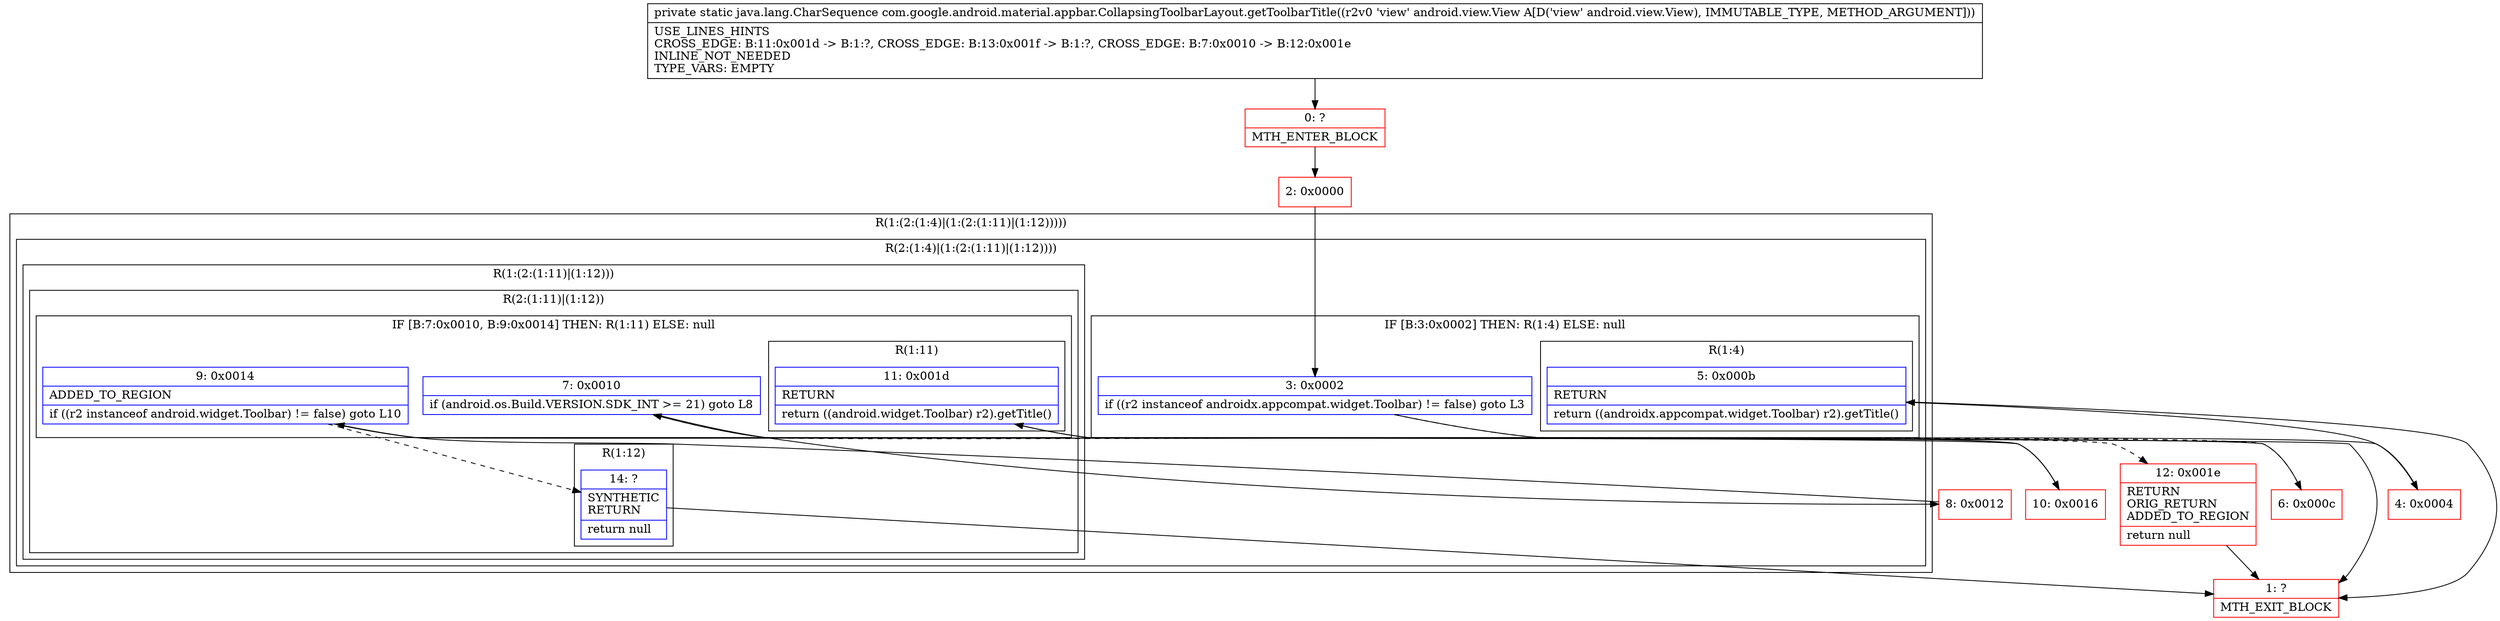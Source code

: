 digraph "CFG forcom.google.android.material.appbar.CollapsingToolbarLayout.getToolbarTitle(Landroid\/view\/View;)Ljava\/lang\/CharSequence;" {
subgraph cluster_Region_625606920 {
label = "R(1:(2:(1:4)|(1:(2:(1:11)|(1:12)))))";
node [shape=record,color=blue];
subgraph cluster_Region_1202094396 {
label = "R(2:(1:4)|(1:(2:(1:11)|(1:12))))";
node [shape=record,color=blue];
subgraph cluster_IfRegion_1355509097 {
label = "IF [B:3:0x0002] THEN: R(1:4) ELSE: null";
node [shape=record,color=blue];
Node_3 [shape=record,label="{3\:\ 0x0002|if ((r2 instanceof androidx.appcompat.widget.Toolbar) != false) goto L3\l}"];
subgraph cluster_Region_867182427 {
label = "R(1:4)";
node [shape=record,color=blue];
Node_5 [shape=record,label="{5\:\ 0x000b|RETURN\l|return ((androidx.appcompat.widget.Toolbar) r2).getTitle()\l}"];
}
}
subgraph cluster_Region_1183261284 {
label = "R(1:(2:(1:11)|(1:12)))";
node [shape=record,color=blue];
subgraph cluster_Region_903603433 {
label = "R(2:(1:11)|(1:12))";
node [shape=record,color=blue];
subgraph cluster_IfRegion_1047557918 {
label = "IF [B:7:0x0010, B:9:0x0014] THEN: R(1:11) ELSE: null";
node [shape=record,color=blue];
Node_7 [shape=record,label="{7\:\ 0x0010|if (android.os.Build.VERSION.SDK_INT \>= 21) goto L8\l}"];
Node_9 [shape=record,label="{9\:\ 0x0014|ADDED_TO_REGION\l|if ((r2 instanceof android.widget.Toolbar) != false) goto L10\l}"];
subgraph cluster_Region_206050676 {
label = "R(1:11)";
node [shape=record,color=blue];
Node_11 [shape=record,label="{11\:\ 0x001d|RETURN\l|return ((android.widget.Toolbar) r2).getTitle()\l}"];
}
}
subgraph cluster_Region_1940095643 {
label = "R(1:12)";
node [shape=record,color=blue];
Node_14 [shape=record,label="{14\:\ ?|SYNTHETIC\lRETURN\l|return null\l}"];
}
}
}
}
}
Node_0 [shape=record,color=red,label="{0\:\ ?|MTH_ENTER_BLOCK\l}"];
Node_2 [shape=record,color=red,label="{2\:\ 0x0000}"];
Node_4 [shape=record,color=red,label="{4\:\ 0x0004}"];
Node_1 [shape=record,color=red,label="{1\:\ ?|MTH_EXIT_BLOCK\l}"];
Node_6 [shape=record,color=red,label="{6\:\ 0x000c}"];
Node_8 [shape=record,color=red,label="{8\:\ 0x0012}"];
Node_10 [shape=record,color=red,label="{10\:\ 0x0016}"];
Node_12 [shape=record,color=red,label="{12\:\ 0x001e|RETURN\lORIG_RETURN\lADDED_TO_REGION\l|return null\l}"];
MethodNode[shape=record,label="{private static java.lang.CharSequence com.google.android.material.appbar.CollapsingToolbarLayout.getToolbarTitle((r2v0 'view' android.view.View A[D('view' android.view.View), IMMUTABLE_TYPE, METHOD_ARGUMENT]))  | USE_LINES_HINTS\lCROSS_EDGE: B:11:0x001d \-\> B:1:?, CROSS_EDGE: B:13:0x001f \-\> B:1:?, CROSS_EDGE: B:7:0x0010 \-\> B:12:0x001e\lINLINE_NOT_NEEDED\lTYPE_VARS: EMPTY\l}"];
MethodNode -> Node_0;Node_3 -> Node_4;
Node_3 -> Node_6[style=dashed];
Node_5 -> Node_1;
Node_7 -> Node_8;
Node_7 -> Node_12[style=dashed];
Node_9 -> Node_10;
Node_9 -> Node_14[style=dashed];
Node_11 -> Node_1;
Node_14 -> Node_1;
Node_0 -> Node_2;
Node_2 -> Node_3;
Node_4 -> Node_5;
Node_6 -> Node_7;
Node_8 -> Node_9;
Node_10 -> Node_11;
Node_12 -> Node_1;
}

